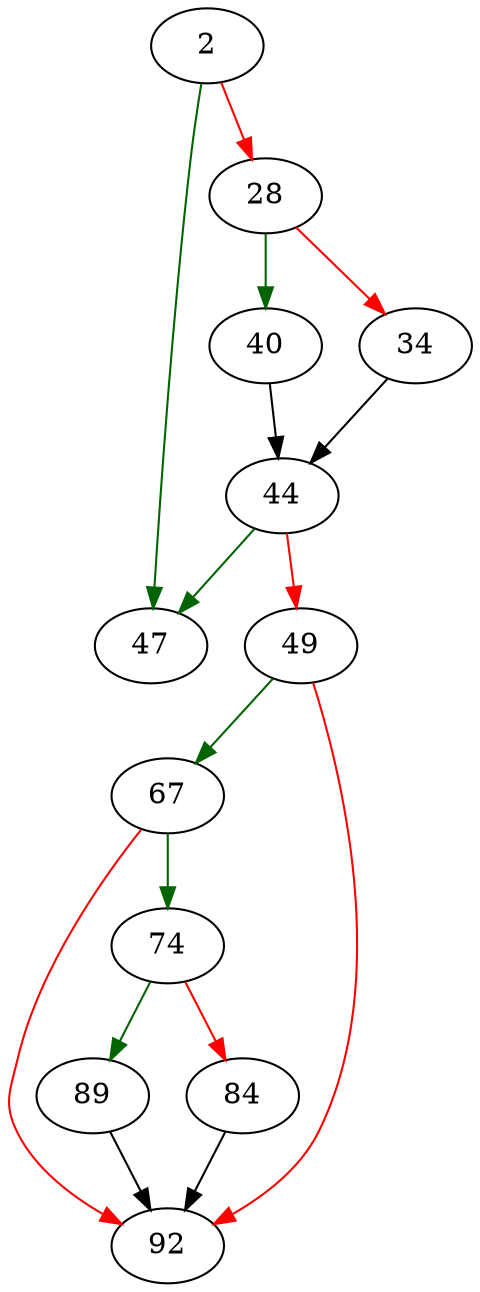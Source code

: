 strict digraph "_obstack_newchunk" {
	// Node definitions.
	2 [entry=true];
	47;
	28;
	40;
	34;
	44;
	49;
	67;
	92;
	74;
	89;
	84;

	// Edge definitions.
	2 -> 47 [
		color=darkgreen
		cond=true
	];
	2 -> 28 [
		color=red
		cond=false
	];
	28 -> 40 [
		color=darkgreen
		cond=true
	];
	28 -> 34 [
		color=red
		cond=false
	];
	40 -> 44;
	34 -> 44;
	44 -> 47 [
		color=darkgreen
		cond=true
	];
	44 -> 49 [
		color=red
		cond=false
	];
	49 -> 67 [
		color=darkgreen
		cond=true
	];
	49 -> 92 [
		color=red
		cond=false
	];
	67 -> 92 [
		color=red
		cond=false
	];
	67 -> 74 [
		color=darkgreen
		cond=true
	];
	74 -> 89 [
		color=darkgreen
		cond=true
	];
	74 -> 84 [
		color=red
		cond=false
	];
	89 -> 92;
	84 -> 92;
}